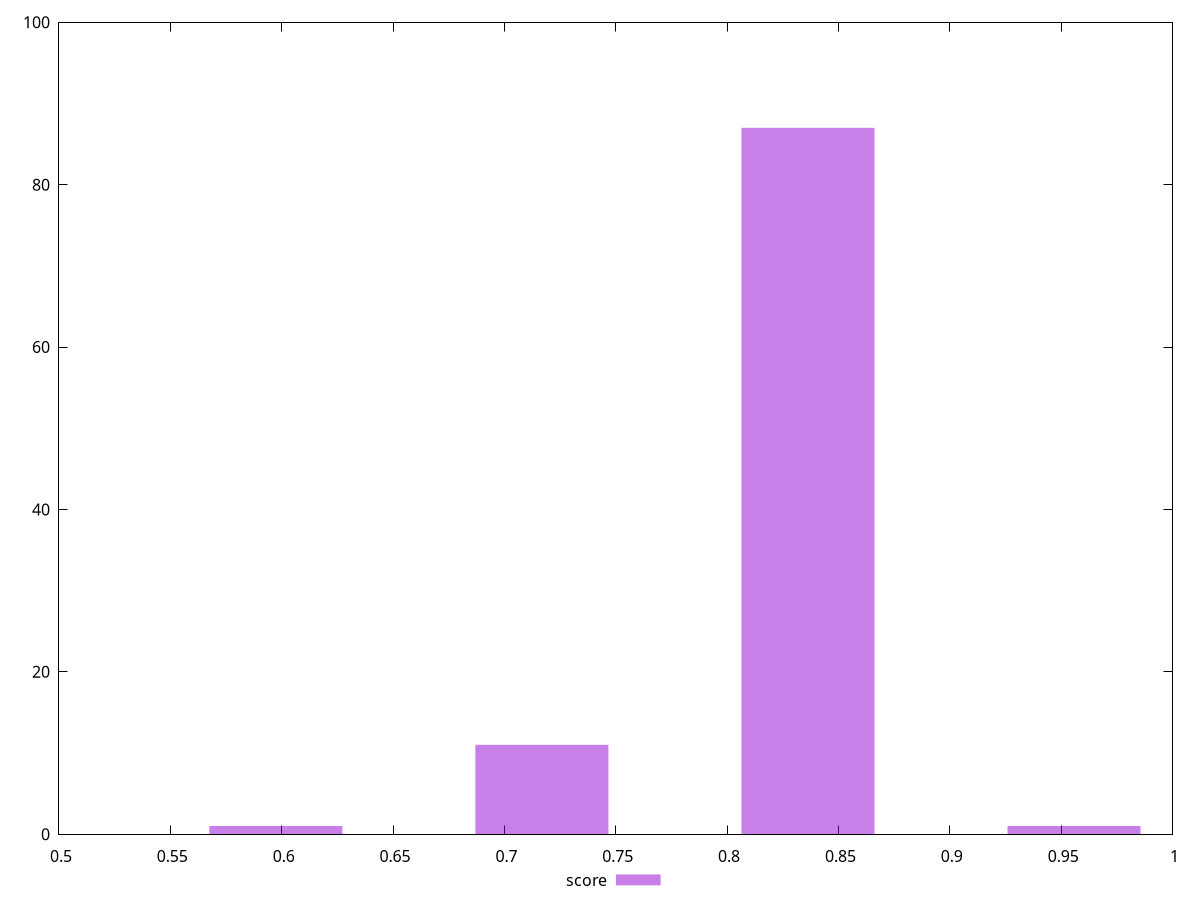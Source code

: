 reset
set terminal svg size 640, 490 enhanced background rgb 'white'
set output "report_00007_2020-12-11T15:55:29.892Z/uses-http2/samples/pages+cached/score/histogram.svg"

$score <<EOF
0.597369714918469 1
0.8363176008858566 87
0.9557915438695505 1
0.7168436579021629 11
EOF

set key outside below
set boxwidth 0.0597369714918469
set yrange [0:100]
set style fill transparent solid 0.5 noborder

plot \
  $score title "score" with boxes, \


reset
